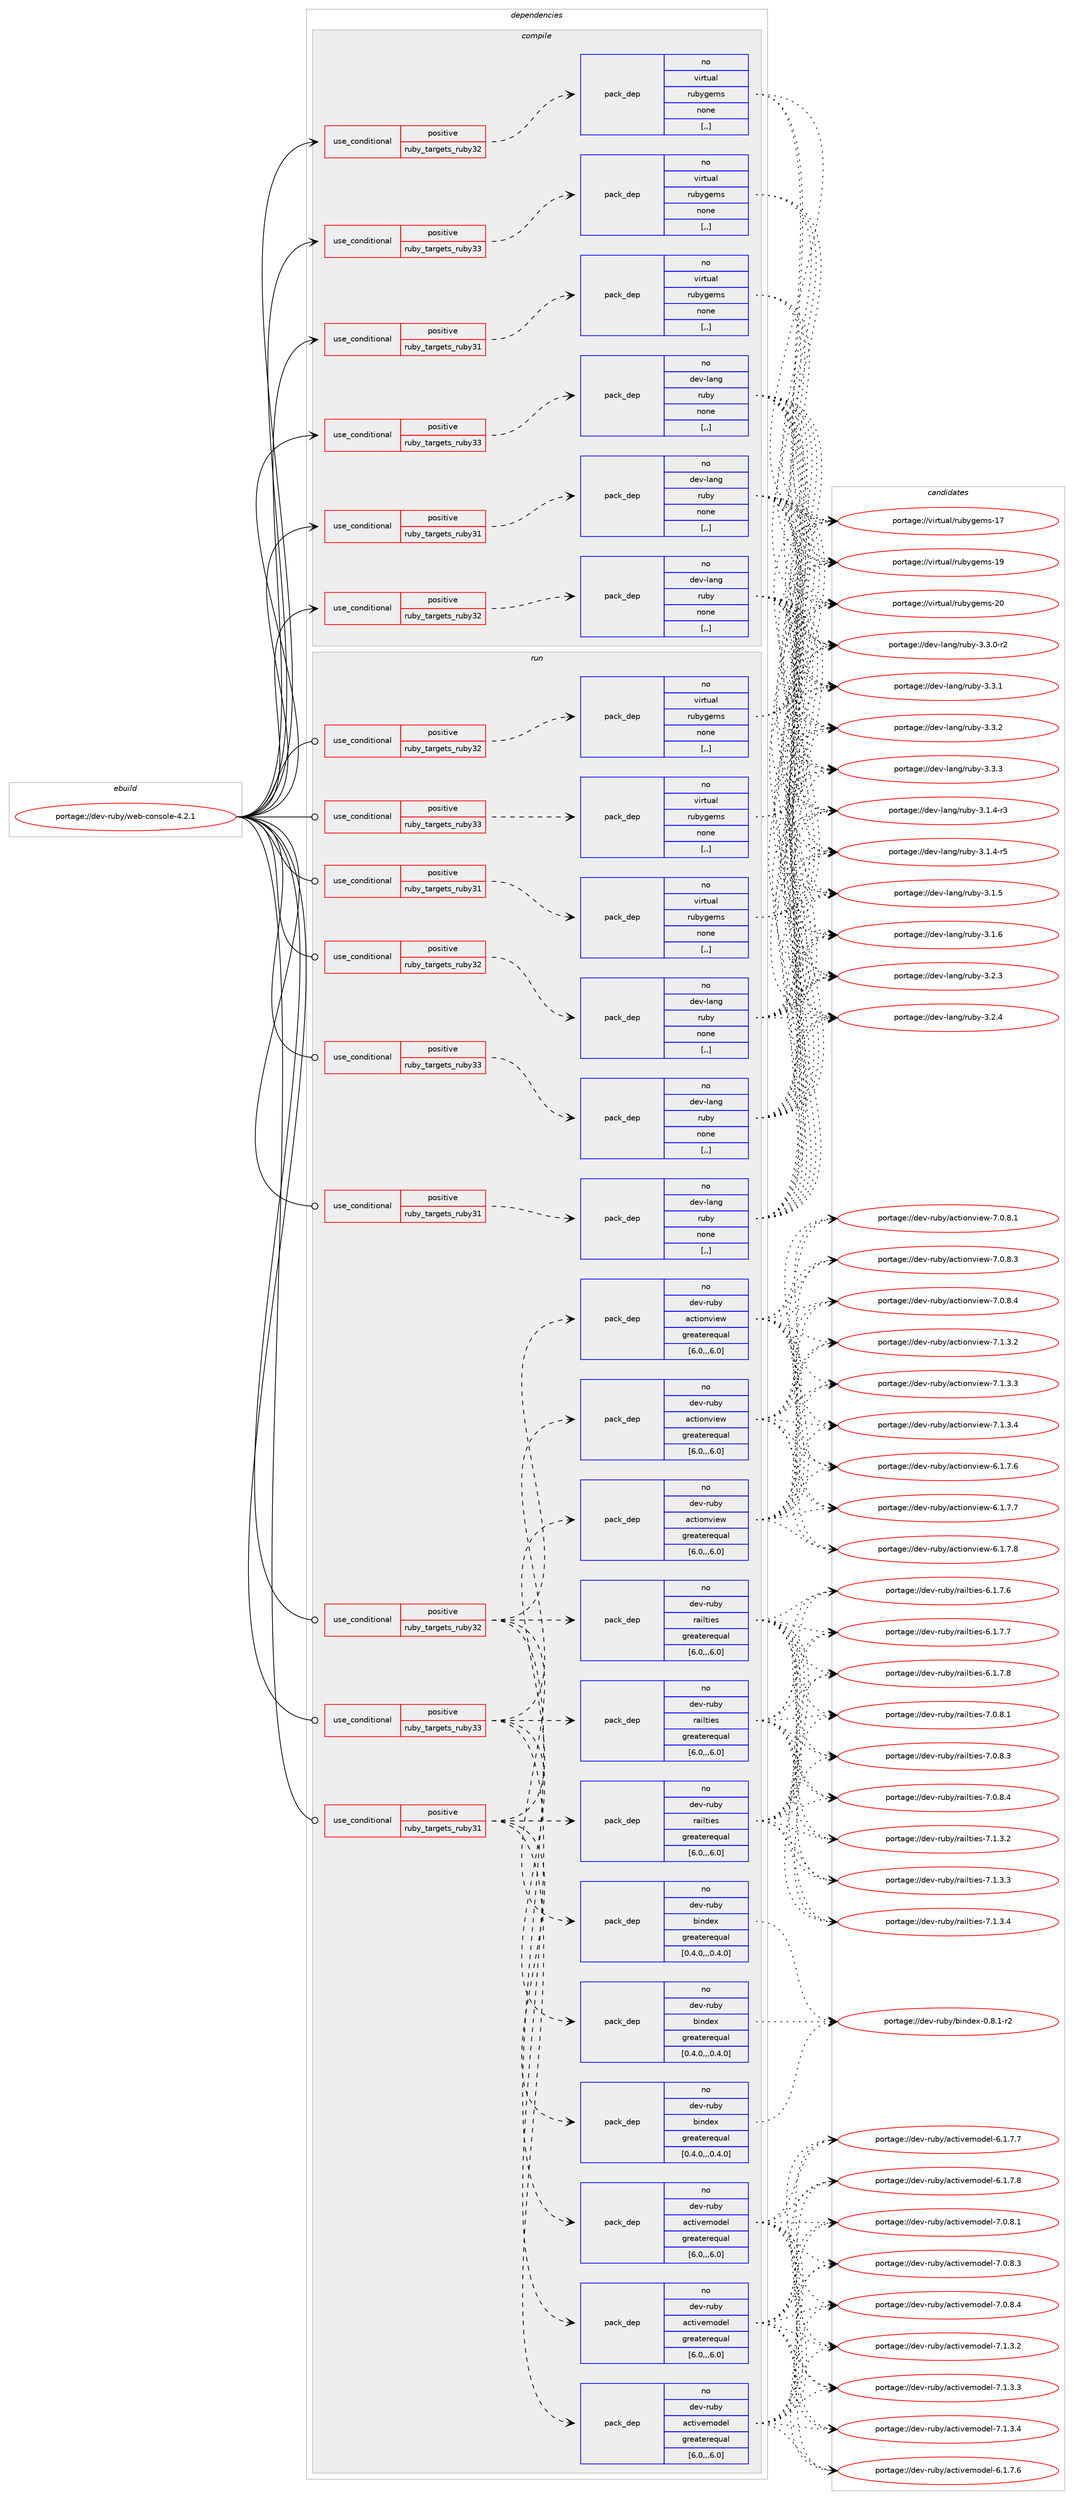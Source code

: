 digraph prolog {

# *************
# Graph options
# *************

newrank=true;
concentrate=true;
compound=true;
graph [rankdir=LR,fontname=Helvetica,fontsize=10,ranksep=1.5];#, ranksep=2.5, nodesep=0.2];
edge  [arrowhead=vee];
node  [fontname=Helvetica,fontsize=10];

# **********
# The ebuild
# **********

subgraph cluster_leftcol {
color=gray;
rank=same;
label=<<i>ebuild</i>>;
id [label="portage://dev-ruby/web-console-4.2.1", color=red, width=4, href="../dev-ruby/web-console-4.2.1.svg"];
}

# ****************
# The dependencies
# ****************

subgraph cluster_midcol {
color=gray;
label=<<i>dependencies</i>>;
subgraph cluster_compile {
fillcolor="#eeeeee";
style=filled;
label=<<i>compile</i>>;
subgraph cond57181 {
dependency203275 [label=<<TABLE BORDER="0" CELLBORDER="1" CELLSPACING="0" CELLPADDING="4"><TR><TD ROWSPAN="3" CELLPADDING="10">use_conditional</TD></TR><TR><TD>positive</TD></TR><TR><TD>ruby_targets_ruby31</TD></TR></TABLE>>, shape=none, color=red];
subgraph pack144722 {
dependency203276 [label=<<TABLE BORDER="0" CELLBORDER="1" CELLSPACING="0" CELLPADDING="4" WIDTH="220"><TR><TD ROWSPAN="6" CELLPADDING="30">pack_dep</TD></TR><TR><TD WIDTH="110">no</TD></TR><TR><TD>dev-lang</TD></TR><TR><TD>ruby</TD></TR><TR><TD>none</TD></TR><TR><TD>[,,]</TD></TR></TABLE>>, shape=none, color=blue];
}
dependency203275:e -> dependency203276:w [weight=20,style="dashed",arrowhead="vee"];
}
id:e -> dependency203275:w [weight=20,style="solid",arrowhead="vee"];
subgraph cond57182 {
dependency203277 [label=<<TABLE BORDER="0" CELLBORDER="1" CELLSPACING="0" CELLPADDING="4"><TR><TD ROWSPAN="3" CELLPADDING="10">use_conditional</TD></TR><TR><TD>positive</TD></TR><TR><TD>ruby_targets_ruby31</TD></TR></TABLE>>, shape=none, color=red];
subgraph pack144723 {
dependency203278 [label=<<TABLE BORDER="0" CELLBORDER="1" CELLSPACING="0" CELLPADDING="4" WIDTH="220"><TR><TD ROWSPAN="6" CELLPADDING="30">pack_dep</TD></TR><TR><TD WIDTH="110">no</TD></TR><TR><TD>virtual</TD></TR><TR><TD>rubygems</TD></TR><TR><TD>none</TD></TR><TR><TD>[,,]</TD></TR></TABLE>>, shape=none, color=blue];
}
dependency203277:e -> dependency203278:w [weight=20,style="dashed",arrowhead="vee"];
}
id:e -> dependency203277:w [weight=20,style="solid",arrowhead="vee"];
subgraph cond57183 {
dependency203279 [label=<<TABLE BORDER="0" CELLBORDER="1" CELLSPACING="0" CELLPADDING="4"><TR><TD ROWSPAN="3" CELLPADDING="10">use_conditional</TD></TR><TR><TD>positive</TD></TR><TR><TD>ruby_targets_ruby32</TD></TR></TABLE>>, shape=none, color=red];
subgraph pack144724 {
dependency203280 [label=<<TABLE BORDER="0" CELLBORDER="1" CELLSPACING="0" CELLPADDING="4" WIDTH="220"><TR><TD ROWSPAN="6" CELLPADDING="30">pack_dep</TD></TR><TR><TD WIDTH="110">no</TD></TR><TR><TD>dev-lang</TD></TR><TR><TD>ruby</TD></TR><TR><TD>none</TD></TR><TR><TD>[,,]</TD></TR></TABLE>>, shape=none, color=blue];
}
dependency203279:e -> dependency203280:w [weight=20,style="dashed",arrowhead="vee"];
}
id:e -> dependency203279:w [weight=20,style="solid",arrowhead="vee"];
subgraph cond57184 {
dependency203281 [label=<<TABLE BORDER="0" CELLBORDER="1" CELLSPACING="0" CELLPADDING="4"><TR><TD ROWSPAN="3" CELLPADDING="10">use_conditional</TD></TR><TR><TD>positive</TD></TR><TR><TD>ruby_targets_ruby32</TD></TR></TABLE>>, shape=none, color=red];
subgraph pack144725 {
dependency203282 [label=<<TABLE BORDER="0" CELLBORDER="1" CELLSPACING="0" CELLPADDING="4" WIDTH="220"><TR><TD ROWSPAN="6" CELLPADDING="30">pack_dep</TD></TR><TR><TD WIDTH="110">no</TD></TR><TR><TD>virtual</TD></TR><TR><TD>rubygems</TD></TR><TR><TD>none</TD></TR><TR><TD>[,,]</TD></TR></TABLE>>, shape=none, color=blue];
}
dependency203281:e -> dependency203282:w [weight=20,style="dashed",arrowhead="vee"];
}
id:e -> dependency203281:w [weight=20,style="solid",arrowhead="vee"];
subgraph cond57185 {
dependency203283 [label=<<TABLE BORDER="0" CELLBORDER="1" CELLSPACING="0" CELLPADDING="4"><TR><TD ROWSPAN="3" CELLPADDING="10">use_conditional</TD></TR><TR><TD>positive</TD></TR><TR><TD>ruby_targets_ruby33</TD></TR></TABLE>>, shape=none, color=red];
subgraph pack144726 {
dependency203284 [label=<<TABLE BORDER="0" CELLBORDER="1" CELLSPACING="0" CELLPADDING="4" WIDTH="220"><TR><TD ROWSPAN="6" CELLPADDING="30">pack_dep</TD></TR><TR><TD WIDTH="110">no</TD></TR><TR><TD>dev-lang</TD></TR><TR><TD>ruby</TD></TR><TR><TD>none</TD></TR><TR><TD>[,,]</TD></TR></TABLE>>, shape=none, color=blue];
}
dependency203283:e -> dependency203284:w [weight=20,style="dashed",arrowhead="vee"];
}
id:e -> dependency203283:w [weight=20,style="solid",arrowhead="vee"];
subgraph cond57186 {
dependency203285 [label=<<TABLE BORDER="0" CELLBORDER="1" CELLSPACING="0" CELLPADDING="4"><TR><TD ROWSPAN="3" CELLPADDING="10">use_conditional</TD></TR><TR><TD>positive</TD></TR><TR><TD>ruby_targets_ruby33</TD></TR></TABLE>>, shape=none, color=red];
subgraph pack144727 {
dependency203286 [label=<<TABLE BORDER="0" CELLBORDER="1" CELLSPACING="0" CELLPADDING="4" WIDTH="220"><TR><TD ROWSPAN="6" CELLPADDING="30">pack_dep</TD></TR><TR><TD WIDTH="110">no</TD></TR><TR><TD>virtual</TD></TR><TR><TD>rubygems</TD></TR><TR><TD>none</TD></TR><TR><TD>[,,]</TD></TR></TABLE>>, shape=none, color=blue];
}
dependency203285:e -> dependency203286:w [weight=20,style="dashed",arrowhead="vee"];
}
id:e -> dependency203285:w [weight=20,style="solid",arrowhead="vee"];
}
subgraph cluster_compileandrun {
fillcolor="#eeeeee";
style=filled;
label=<<i>compile and run</i>>;
}
subgraph cluster_run {
fillcolor="#eeeeee";
style=filled;
label=<<i>run</i>>;
subgraph cond57187 {
dependency203287 [label=<<TABLE BORDER="0" CELLBORDER="1" CELLSPACING="0" CELLPADDING="4"><TR><TD ROWSPAN="3" CELLPADDING="10">use_conditional</TD></TR><TR><TD>positive</TD></TR><TR><TD>ruby_targets_ruby31</TD></TR></TABLE>>, shape=none, color=red];
subgraph pack144728 {
dependency203288 [label=<<TABLE BORDER="0" CELLBORDER="1" CELLSPACING="0" CELLPADDING="4" WIDTH="220"><TR><TD ROWSPAN="6" CELLPADDING="30">pack_dep</TD></TR><TR><TD WIDTH="110">no</TD></TR><TR><TD>dev-lang</TD></TR><TR><TD>ruby</TD></TR><TR><TD>none</TD></TR><TR><TD>[,,]</TD></TR></TABLE>>, shape=none, color=blue];
}
dependency203287:e -> dependency203288:w [weight=20,style="dashed",arrowhead="vee"];
}
id:e -> dependency203287:w [weight=20,style="solid",arrowhead="odot"];
subgraph cond57188 {
dependency203289 [label=<<TABLE BORDER="0" CELLBORDER="1" CELLSPACING="0" CELLPADDING="4"><TR><TD ROWSPAN="3" CELLPADDING="10">use_conditional</TD></TR><TR><TD>positive</TD></TR><TR><TD>ruby_targets_ruby31</TD></TR></TABLE>>, shape=none, color=red];
subgraph pack144729 {
dependency203290 [label=<<TABLE BORDER="0" CELLBORDER="1" CELLSPACING="0" CELLPADDING="4" WIDTH="220"><TR><TD ROWSPAN="6" CELLPADDING="30">pack_dep</TD></TR><TR><TD WIDTH="110">no</TD></TR><TR><TD>dev-ruby</TD></TR><TR><TD>actionview</TD></TR><TR><TD>greaterequal</TD></TR><TR><TD>[6.0,,,6.0]</TD></TR></TABLE>>, shape=none, color=blue];
}
dependency203289:e -> dependency203290:w [weight=20,style="dashed",arrowhead="vee"];
subgraph pack144730 {
dependency203291 [label=<<TABLE BORDER="0" CELLBORDER="1" CELLSPACING="0" CELLPADDING="4" WIDTH="220"><TR><TD ROWSPAN="6" CELLPADDING="30">pack_dep</TD></TR><TR><TD WIDTH="110">no</TD></TR><TR><TD>dev-ruby</TD></TR><TR><TD>activemodel</TD></TR><TR><TD>greaterequal</TD></TR><TR><TD>[6.0,,,6.0]</TD></TR></TABLE>>, shape=none, color=blue];
}
dependency203289:e -> dependency203291:w [weight=20,style="dashed",arrowhead="vee"];
subgraph pack144731 {
dependency203292 [label=<<TABLE BORDER="0" CELLBORDER="1" CELLSPACING="0" CELLPADDING="4" WIDTH="220"><TR><TD ROWSPAN="6" CELLPADDING="30">pack_dep</TD></TR><TR><TD WIDTH="110">no</TD></TR><TR><TD>dev-ruby</TD></TR><TR><TD>bindex</TD></TR><TR><TD>greaterequal</TD></TR><TR><TD>[0.4.0,,,0.4.0]</TD></TR></TABLE>>, shape=none, color=blue];
}
dependency203289:e -> dependency203292:w [weight=20,style="dashed",arrowhead="vee"];
subgraph pack144732 {
dependency203293 [label=<<TABLE BORDER="0" CELLBORDER="1" CELLSPACING="0" CELLPADDING="4" WIDTH="220"><TR><TD ROWSPAN="6" CELLPADDING="30">pack_dep</TD></TR><TR><TD WIDTH="110">no</TD></TR><TR><TD>dev-ruby</TD></TR><TR><TD>railties</TD></TR><TR><TD>greaterequal</TD></TR><TR><TD>[6.0,,,6.0]</TD></TR></TABLE>>, shape=none, color=blue];
}
dependency203289:e -> dependency203293:w [weight=20,style="dashed",arrowhead="vee"];
}
id:e -> dependency203289:w [weight=20,style="solid",arrowhead="odot"];
subgraph cond57189 {
dependency203294 [label=<<TABLE BORDER="0" CELLBORDER="1" CELLSPACING="0" CELLPADDING="4"><TR><TD ROWSPAN="3" CELLPADDING="10">use_conditional</TD></TR><TR><TD>positive</TD></TR><TR><TD>ruby_targets_ruby31</TD></TR></TABLE>>, shape=none, color=red];
subgraph pack144733 {
dependency203295 [label=<<TABLE BORDER="0" CELLBORDER="1" CELLSPACING="0" CELLPADDING="4" WIDTH="220"><TR><TD ROWSPAN="6" CELLPADDING="30">pack_dep</TD></TR><TR><TD WIDTH="110">no</TD></TR><TR><TD>virtual</TD></TR><TR><TD>rubygems</TD></TR><TR><TD>none</TD></TR><TR><TD>[,,]</TD></TR></TABLE>>, shape=none, color=blue];
}
dependency203294:e -> dependency203295:w [weight=20,style="dashed",arrowhead="vee"];
}
id:e -> dependency203294:w [weight=20,style="solid",arrowhead="odot"];
subgraph cond57190 {
dependency203296 [label=<<TABLE BORDER="0" CELLBORDER="1" CELLSPACING="0" CELLPADDING="4"><TR><TD ROWSPAN="3" CELLPADDING="10">use_conditional</TD></TR><TR><TD>positive</TD></TR><TR><TD>ruby_targets_ruby32</TD></TR></TABLE>>, shape=none, color=red];
subgraph pack144734 {
dependency203297 [label=<<TABLE BORDER="0" CELLBORDER="1" CELLSPACING="0" CELLPADDING="4" WIDTH="220"><TR><TD ROWSPAN="6" CELLPADDING="30">pack_dep</TD></TR><TR><TD WIDTH="110">no</TD></TR><TR><TD>dev-lang</TD></TR><TR><TD>ruby</TD></TR><TR><TD>none</TD></TR><TR><TD>[,,]</TD></TR></TABLE>>, shape=none, color=blue];
}
dependency203296:e -> dependency203297:w [weight=20,style="dashed",arrowhead="vee"];
}
id:e -> dependency203296:w [weight=20,style="solid",arrowhead="odot"];
subgraph cond57191 {
dependency203298 [label=<<TABLE BORDER="0" CELLBORDER="1" CELLSPACING="0" CELLPADDING="4"><TR><TD ROWSPAN="3" CELLPADDING="10">use_conditional</TD></TR><TR><TD>positive</TD></TR><TR><TD>ruby_targets_ruby32</TD></TR></TABLE>>, shape=none, color=red];
subgraph pack144735 {
dependency203299 [label=<<TABLE BORDER="0" CELLBORDER="1" CELLSPACING="0" CELLPADDING="4" WIDTH="220"><TR><TD ROWSPAN="6" CELLPADDING="30">pack_dep</TD></TR><TR><TD WIDTH="110">no</TD></TR><TR><TD>dev-ruby</TD></TR><TR><TD>actionview</TD></TR><TR><TD>greaterequal</TD></TR><TR><TD>[6.0,,,6.0]</TD></TR></TABLE>>, shape=none, color=blue];
}
dependency203298:e -> dependency203299:w [weight=20,style="dashed",arrowhead="vee"];
subgraph pack144736 {
dependency203300 [label=<<TABLE BORDER="0" CELLBORDER="1" CELLSPACING="0" CELLPADDING="4" WIDTH="220"><TR><TD ROWSPAN="6" CELLPADDING="30">pack_dep</TD></TR><TR><TD WIDTH="110">no</TD></TR><TR><TD>dev-ruby</TD></TR><TR><TD>activemodel</TD></TR><TR><TD>greaterequal</TD></TR><TR><TD>[6.0,,,6.0]</TD></TR></TABLE>>, shape=none, color=blue];
}
dependency203298:e -> dependency203300:w [weight=20,style="dashed",arrowhead="vee"];
subgraph pack144737 {
dependency203301 [label=<<TABLE BORDER="0" CELLBORDER="1" CELLSPACING="0" CELLPADDING="4" WIDTH="220"><TR><TD ROWSPAN="6" CELLPADDING="30">pack_dep</TD></TR><TR><TD WIDTH="110">no</TD></TR><TR><TD>dev-ruby</TD></TR><TR><TD>bindex</TD></TR><TR><TD>greaterequal</TD></TR><TR><TD>[0.4.0,,,0.4.0]</TD></TR></TABLE>>, shape=none, color=blue];
}
dependency203298:e -> dependency203301:w [weight=20,style="dashed",arrowhead="vee"];
subgraph pack144738 {
dependency203302 [label=<<TABLE BORDER="0" CELLBORDER="1" CELLSPACING="0" CELLPADDING="4" WIDTH="220"><TR><TD ROWSPAN="6" CELLPADDING="30">pack_dep</TD></TR><TR><TD WIDTH="110">no</TD></TR><TR><TD>dev-ruby</TD></TR><TR><TD>railties</TD></TR><TR><TD>greaterequal</TD></TR><TR><TD>[6.0,,,6.0]</TD></TR></TABLE>>, shape=none, color=blue];
}
dependency203298:e -> dependency203302:w [weight=20,style="dashed",arrowhead="vee"];
}
id:e -> dependency203298:w [weight=20,style="solid",arrowhead="odot"];
subgraph cond57192 {
dependency203303 [label=<<TABLE BORDER="0" CELLBORDER="1" CELLSPACING="0" CELLPADDING="4"><TR><TD ROWSPAN="3" CELLPADDING="10">use_conditional</TD></TR><TR><TD>positive</TD></TR><TR><TD>ruby_targets_ruby32</TD></TR></TABLE>>, shape=none, color=red];
subgraph pack144739 {
dependency203304 [label=<<TABLE BORDER="0" CELLBORDER="1" CELLSPACING="0" CELLPADDING="4" WIDTH="220"><TR><TD ROWSPAN="6" CELLPADDING="30">pack_dep</TD></TR><TR><TD WIDTH="110">no</TD></TR><TR><TD>virtual</TD></TR><TR><TD>rubygems</TD></TR><TR><TD>none</TD></TR><TR><TD>[,,]</TD></TR></TABLE>>, shape=none, color=blue];
}
dependency203303:e -> dependency203304:w [weight=20,style="dashed",arrowhead="vee"];
}
id:e -> dependency203303:w [weight=20,style="solid",arrowhead="odot"];
subgraph cond57193 {
dependency203305 [label=<<TABLE BORDER="0" CELLBORDER="1" CELLSPACING="0" CELLPADDING="4"><TR><TD ROWSPAN="3" CELLPADDING="10">use_conditional</TD></TR><TR><TD>positive</TD></TR><TR><TD>ruby_targets_ruby33</TD></TR></TABLE>>, shape=none, color=red];
subgraph pack144740 {
dependency203306 [label=<<TABLE BORDER="0" CELLBORDER="1" CELLSPACING="0" CELLPADDING="4" WIDTH="220"><TR><TD ROWSPAN="6" CELLPADDING="30">pack_dep</TD></TR><TR><TD WIDTH="110">no</TD></TR><TR><TD>dev-lang</TD></TR><TR><TD>ruby</TD></TR><TR><TD>none</TD></TR><TR><TD>[,,]</TD></TR></TABLE>>, shape=none, color=blue];
}
dependency203305:e -> dependency203306:w [weight=20,style="dashed",arrowhead="vee"];
}
id:e -> dependency203305:w [weight=20,style="solid",arrowhead="odot"];
subgraph cond57194 {
dependency203307 [label=<<TABLE BORDER="0" CELLBORDER="1" CELLSPACING="0" CELLPADDING="4"><TR><TD ROWSPAN="3" CELLPADDING="10">use_conditional</TD></TR><TR><TD>positive</TD></TR><TR><TD>ruby_targets_ruby33</TD></TR></TABLE>>, shape=none, color=red];
subgraph pack144741 {
dependency203308 [label=<<TABLE BORDER="0" CELLBORDER="1" CELLSPACING="0" CELLPADDING="4" WIDTH="220"><TR><TD ROWSPAN="6" CELLPADDING="30">pack_dep</TD></TR><TR><TD WIDTH="110">no</TD></TR><TR><TD>dev-ruby</TD></TR><TR><TD>actionview</TD></TR><TR><TD>greaterequal</TD></TR><TR><TD>[6.0,,,6.0]</TD></TR></TABLE>>, shape=none, color=blue];
}
dependency203307:e -> dependency203308:w [weight=20,style="dashed",arrowhead="vee"];
subgraph pack144742 {
dependency203309 [label=<<TABLE BORDER="0" CELLBORDER="1" CELLSPACING="0" CELLPADDING="4" WIDTH="220"><TR><TD ROWSPAN="6" CELLPADDING="30">pack_dep</TD></TR><TR><TD WIDTH="110">no</TD></TR><TR><TD>dev-ruby</TD></TR><TR><TD>activemodel</TD></TR><TR><TD>greaterequal</TD></TR><TR><TD>[6.0,,,6.0]</TD></TR></TABLE>>, shape=none, color=blue];
}
dependency203307:e -> dependency203309:w [weight=20,style="dashed",arrowhead="vee"];
subgraph pack144743 {
dependency203310 [label=<<TABLE BORDER="0" CELLBORDER="1" CELLSPACING="0" CELLPADDING="4" WIDTH="220"><TR><TD ROWSPAN="6" CELLPADDING="30">pack_dep</TD></TR><TR><TD WIDTH="110">no</TD></TR><TR><TD>dev-ruby</TD></TR><TR><TD>bindex</TD></TR><TR><TD>greaterequal</TD></TR><TR><TD>[0.4.0,,,0.4.0]</TD></TR></TABLE>>, shape=none, color=blue];
}
dependency203307:e -> dependency203310:w [weight=20,style="dashed",arrowhead="vee"];
subgraph pack144744 {
dependency203311 [label=<<TABLE BORDER="0" CELLBORDER="1" CELLSPACING="0" CELLPADDING="4" WIDTH="220"><TR><TD ROWSPAN="6" CELLPADDING="30">pack_dep</TD></TR><TR><TD WIDTH="110">no</TD></TR><TR><TD>dev-ruby</TD></TR><TR><TD>railties</TD></TR><TR><TD>greaterequal</TD></TR><TR><TD>[6.0,,,6.0]</TD></TR></TABLE>>, shape=none, color=blue];
}
dependency203307:e -> dependency203311:w [weight=20,style="dashed",arrowhead="vee"];
}
id:e -> dependency203307:w [weight=20,style="solid",arrowhead="odot"];
subgraph cond57195 {
dependency203312 [label=<<TABLE BORDER="0" CELLBORDER="1" CELLSPACING="0" CELLPADDING="4"><TR><TD ROWSPAN="3" CELLPADDING="10">use_conditional</TD></TR><TR><TD>positive</TD></TR><TR><TD>ruby_targets_ruby33</TD></TR></TABLE>>, shape=none, color=red];
subgraph pack144745 {
dependency203313 [label=<<TABLE BORDER="0" CELLBORDER="1" CELLSPACING="0" CELLPADDING="4" WIDTH="220"><TR><TD ROWSPAN="6" CELLPADDING="30">pack_dep</TD></TR><TR><TD WIDTH="110">no</TD></TR><TR><TD>virtual</TD></TR><TR><TD>rubygems</TD></TR><TR><TD>none</TD></TR><TR><TD>[,,]</TD></TR></TABLE>>, shape=none, color=blue];
}
dependency203312:e -> dependency203313:w [weight=20,style="dashed",arrowhead="vee"];
}
id:e -> dependency203312:w [weight=20,style="solid",arrowhead="odot"];
}
}

# **************
# The candidates
# **************

subgraph cluster_choices {
rank=same;
color=gray;
label=<<i>candidates</i>>;

subgraph choice144722 {
color=black;
nodesep=1;
choice100101118451089711010347114117981214551464946524511451 [label="portage://dev-lang/ruby-3.1.4-r3", color=red, width=4,href="../dev-lang/ruby-3.1.4-r3.svg"];
choice100101118451089711010347114117981214551464946524511453 [label="portage://dev-lang/ruby-3.1.4-r5", color=red, width=4,href="../dev-lang/ruby-3.1.4-r5.svg"];
choice10010111845108971101034711411798121455146494653 [label="portage://dev-lang/ruby-3.1.5", color=red, width=4,href="../dev-lang/ruby-3.1.5.svg"];
choice10010111845108971101034711411798121455146494654 [label="portage://dev-lang/ruby-3.1.6", color=red, width=4,href="../dev-lang/ruby-3.1.6.svg"];
choice10010111845108971101034711411798121455146504651 [label="portage://dev-lang/ruby-3.2.3", color=red, width=4,href="../dev-lang/ruby-3.2.3.svg"];
choice10010111845108971101034711411798121455146504652 [label="portage://dev-lang/ruby-3.2.4", color=red, width=4,href="../dev-lang/ruby-3.2.4.svg"];
choice100101118451089711010347114117981214551465146484511450 [label="portage://dev-lang/ruby-3.3.0-r2", color=red, width=4,href="../dev-lang/ruby-3.3.0-r2.svg"];
choice10010111845108971101034711411798121455146514649 [label="portage://dev-lang/ruby-3.3.1", color=red, width=4,href="../dev-lang/ruby-3.3.1.svg"];
choice10010111845108971101034711411798121455146514650 [label="portage://dev-lang/ruby-3.3.2", color=red, width=4,href="../dev-lang/ruby-3.3.2.svg"];
choice10010111845108971101034711411798121455146514651 [label="portage://dev-lang/ruby-3.3.3", color=red, width=4,href="../dev-lang/ruby-3.3.3.svg"];
dependency203276:e -> choice100101118451089711010347114117981214551464946524511451:w [style=dotted,weight="100"];
dependency203276:e -> choice100101118451089711010347114117981214551464946524511453:w [style=dotted,weight="100"];
dependency203276:e -> choice10010111845108971101034711411798121455146494653:w [style=dotted,weight="100"];
dependency203276:e -> choice10010111845108971101034711411798121455146494654:w [style=dotted,weight="100"];
dependency203276:e -> choice10010111845108971101034711411798121455146504651:w [style=dotted,weight="100"];
dependency203276:e -> choice10010111845108971101034711411798121455146504652:w [style=dotted,weight="100"];
dependency203276:e -> choice100101118451089711010347114117981214551465146484511450:w [style=dotted,weight="100"];
dependency203276:e -> choice10010111845108971101034711411798121455146514649:w [style=dotted,weight="100"];
dependency203276:e -> choice10010111845108971101034711411798121455146514650:w [style=dotted,weight="100"];
dependency203276:e -> choice10010111845108971101034711411798121455146514651:w [style=dotted,weight="100"];
}
subgraph choice144723 {
color=black;
nodesep=1;
choice118105114116117971084711411798121103101109115454955 [label="portage://virtual/rubygems-17", color=red, width=4,href="../virtual/rubygems-17.svg"];
choice118105114116117971084711411798121103101109115454957 [label="portage://virtual/rubygems-19", color=red, width=4,href="../virtual/rubygems-19.svg"];
choice118105114116117971084711411798121103101109115455048 [label="portage://virtual/rubygems-20", color=red, width=4,href="../virtual/rubygems-20.svg"];
dependency203278:e -> choice118105114116117971084711411798121103101109115454955:w [style=dotted,weight="100"];
dependency203278:e -> choice118105114116117971084711411798121103101109115454957:w [style=dotted,weight="100"];
dependency203278:e -> choice118105114116117971084711411798121103101109115455048:w [style=dotted,weight="100"];
}
subgraph choice144724 {
color=black;
nodesep=1;
choice100101118451089711010347114117981214551464946524511451 [label="portage://dev-lang/ruby-3.1.4-r3", color=red, width=4,href="../dev-lang/ruby-3.1.4-r3.svg"];
choice100101118451089711010347114117981214551464946524511453 [label="portage://dev-lang/ruby-3.1.4-r5", color=red, width=4,href="../dev-lang/ruby-3.1.4-r5.svg"];
choice10010111845108971101034711411798121455146494653 [label="portage://dev-lang/ruby-3.1.5", color=red, width=4,href="../dev-lang/ruby-3.1.5.svg"];
choice10010111845108971101034711411798121455146494654 [label="portage://dev-lang/ruby-3.1.6", color=red, width=4,href="../dev-lang/ruby-3.1.6.svg"];
choice10010111845108971101034711411798121455146504651 [label="portage://dev-lang/ruby-3.2.3", color=red, width=4,href="../dev-lang/ruby-3.2.3.svg"];
choice10010111845108971101034711411798121455146504652 [label="portage://dev-lang/ruby-3.2.4", color=red, width=4,href="../dev-lang/ruby-3.2.4.svg"];
choice100101118451089711010347114117981214551465146484511450 [label="portage://dev-lang/ruby-3.3.0-r2", color=red, width=4,href="../dev-lang/ruby-3.3.0-r2.svg"];
choice10010111845108971101034711411798121455146514649 [label="portage://dev-lang/ruby-3.3.1", color=red, width=4,href="../dev-lang/ruby-3.3.1.svg"];
choice10010111845108971101034711411798121455146514650 [label="portage://dev-lang/ruby-3.3.2", color=red, width=4,href="../dev-lang/ruby-3.3.2.svg"];
choice10010111845108971101034711411798121455146514651 [label="portage://dev-lang/ruby-3.3.3", color=red, width=4,href="../dev-lang/ruby-3.3.3.svg"];
dependency203280:e -> choice100101118451089711010347114117981214551464946524511451:w [style=dotted,weight="100"];
dependency203280:e -> choice100101118451089711010347114117981214551464946524511453:w [style=dotted,weight="100"];
dependency203280:e -> choice10010111845108971101034711411798121455146494653:w [style=dotted,weight="100"];
dependency203280:e -> choice10010111845108971101034711411798121455146494654:w [style=dotted,weight="100"];
dependency203280:e -> choice10010111845108971101034711411798121455146504651:w [style=dotted,weight="100"];
dependency203280:e -> choice10010111845108971101034711411798121455146504652:w [style=dotted,weight="100"];
dependency203280:e -> choice100101118451089711010347114117981214551465146484511450:w [style=dotted,weight="100"];
dependency203280:e -> choice10010111845108971101034711411798121455146514649:w [style=dotted,weight="100"];
dependency203280:e -> choice10010111845108971101034711411798121455146514650:w [style=dotted,weight="100"];
dependency203280:e -> choice10010111845108971101034711411798121455146514651:w [style=dotted,weight="100"];
}
subgraph choice144725 {
color=black;
nodesep=1;
choice118105114116117971084711411798121103101109115454955 [label="portage://virtual/rubygems-17", color=red, width=4,href="../virtual/rubygems-17.svg"];
choice118105114116117971084711411798121103101109115454957 [label="portage://virtual/rubygems-19", color=red, width=4,href="../virtual/rubygems-19.svg"];
choice118105114116117971084711411798121103101109115455048 [label="portage://virtual/rubygems-20", color=red, width=4,href="../virtual/rubygems-20.svg"];
dependency203282:e -> choice118105114116117971084711411798121103101109115454955:w [style=dotted,weight="100"];
dependency203282:e -> choice118105114116117971084711411798121103101109115454957:w [style=dotted,weight="100"];
dependency203282:e -> choice118105114116117971084711411798121103101109115455048:w [style=dotted,weight="100"];
}
subgraph choice144726 {
color=black;
nodesep=1;
choice100101118451089711010347114117981214551464946524511451 [label="portage://dev-lang/ruby-3.1.4-r3", color=red, width=4,href="../dev-lang/ruby-3.1.4-r3.svg"];
choice100101118451089711010347114117981214551464946524511453 [label="portage://dev-lang/ruby-3.1.4-r5", color=red, width=4,href="../dev-lang/ruby-3.1.4-r5.svg"];
choice10010111845108971101034711411798121455146494653 [label="portage://dev-lang/ruby-3.1.5", color=red, width=4,href="../dev-lang/ruby-3.1.5.svg"];
choice10010111845108971101034711411798121455146494654 [label="portage://dev-lang/ruby-3.1.6", color=red, width=4,href="../dev-lang/ruby-3.1.6.svg"];
choice10010111845108971101034711411798121455146504651 [label="portage://dev-lang/ruby-3.2.3", color=red, width=4,href="../dev-lang/ruby-3.2.3.svg"];
choice10010111845108971101034711411798121455146504652 [label="portage://dev-lang/ruby-3.2.4", color=red, width=4,href="../dev-lang/ruby-3.2.4.svg"];
choice100101118451089711010347114117981214551465146484511450 [label="portage://dev-lang/ruby-3.3.0-r2", color=red, width=4,href="../dev-lang/ruby-3.3.0-r2.svg"];
choice10010111845108971101034711411798121455146514649 [label="portage://dev-lang/ruby-3.3.1", color=red, width=4,href="../dev-lang/ruby-3.3.1.svg"];
choice10010111845108971101034711411798121455146514650 [label="portage://dev-lang/ruby-3.3.2", color=red, width=4,href="../dev-lang/ruby-3.3.2.svg"];
choice10010111845108971101034711411798121455146514651 [label="portage://dev-lang/ruby-3.3.3", color=red, width=4,href="../dev-lang/ruby-3.3.3.svg"];
dependency203284:e -> choice100101118451089711010347114117981214551464946524511451:w [style=dotted,weight="100"];
dependency203284:e -> choice100101118451089711010347114117981214551464946524511453:w [style=dotted,weight="100"];
dependency203284:e -> choice10010111845108971101034711411798121455146494653:w [style=dotted,weight="100"];
dependency203284:e -> choice10010111845108971101034711411798121455146494654:w [style=dotted,weight="100"];
dependency203284:e -> choice10010111845108971101034711411798121455146504651:w [style=dotted,weight="100"];
dependency203284:e -> choice10010111845108971101034711411798121455146504652:w [style=dotted,weight="100"];
dependency203284:e -> choice100101118451089711010347114117981214551465146484511450:w [style=dotted,weight="100"];
dependency203284:e -> choice10010111845108971101034711411798121455146514649:w [style=dotted,weight="100"];
dependency203284:e -> choice10010111845108971101034711411798121455146514650:w [style=dotted,weight="100"];
dependency203284:e -> choice10010111845108971101034711411798121455146514651:w [style=dotted,weight="100"];
}
subgraph choice144727 {
color=black;
nodesep=1;
choice118105114116117971084711411798121103101109115454955 [label="portage://virtual/rubygems-17", color=red, width=4,href="../virtual/rubygems-17.svg"];
choice118105114116117971084711411798121103101109115454957 [label="portage://virtual/rubygems-19", color=red, width=4,href="../virtual/rubygems-19.svg"];
choice118105114116117971084711411798121103101109115455048 [label="portage://virtual/rubygems-20", color=red, width=4,href="../virtual/rubygems-20.svg"];
dependency203286:e -> choice118105114116117971084711411798121103101109115454955:w [style=dotted,weight="100"];
dependency203286:e -> choice118105114116117971084711411798121103101109115454957:w [style=dotted,weight="100"];
dependency203286:e -> choice118105114116117971084711411798121103101109115455048:w [style=dotted,weight="100"];
}
subgraph choice144728 {
color=black;
nodesep=1;
choice100101118451089711010347114117981214551464946524511451 [label="portage://dev-lang/ruby-3.1.4-r3", color=red, width=4,href="../dev-lang/ruby-3.1.4-r3.svg"];
choice100101118451089711010347114117981214551464946524511453 [label="portage://dev-lang/ruby-3.1.4-r5", color=red, width=4,href="../dev-lang/ruby-3.1.4-r5.svg"];
choice10010111845108971101034711411798121455146494653 [label="portage://dev-lang/ruby-3.1.5", color=red, width=4,href="../dev-lang/ruby-3.1.5.svg"];
choice10010111845108971101034711411798121455146494654 [label="portage://dev-lang/ruby-3.1.6", color=red, width=4,href="../dev-lang/ruby-3.1.6.svg"];
choice10010111845108971101034711411798121455146504651 [label="portage://dev-lang/ruby-3.2.3", color=red, width=4,href="../dev-lang/ruby-3.2.3.svg"];
choice10010111845108971101034711411798121455146504652 [label="portage://dev-lang/ruby-3.2.4", color=red, width=4,href="../dev-lang/ruby-3.2.4.svg"];
choice100101118451089711010347114117981214551465146484511450 [label="portage://dev-lang/ruby-3.3.0-r2", color=red, width=4,href="../dev-lang/ruby-3.3.0-r2.svg"];
choice10010111845108971101034711411798121455146514649 [label="portage://dev-lang/ruby-3.3.1", color=red, width=4,href="../dev-lang/ruby-3.3.1.svg"];
choice10010111845108971101034711411798121455146514650 [label="portage://dev-lang/ruby-3.3.2", color=red, width=4,href="../dev-lang/ruby-3.3.2.svg"];
choice10010111845108971101034711411798121455146514651 [label="portage://dev-lang/ruby-3.3.3", color=red, width=4,href="../dev-lang/ruby-3.3.3.svg"];
dependency203288:e -> choice100101118451089711010347114117981214551464946524511451:w [style=dotted,weight="100"];
dependency203288:e -> choice100101118451089711010347114117981214551464946524511453:w [style=dotted,weight="100"];
dependency203288:e -> choice10010111845108971101034711411798121455146494653:w [style=dotted,weight="100"];
dependency203288:e -> choice10010111845108971101034711411798121455146494654:w [style=dotted,weight="100"];
dependency203288:e -> choice10010111845108971101034711411798121455146504651:w [style=dotted,weight="100"];
dependency203288:e -> choice10010111845108971101034711411798121455146504652:w [style=dotted,weight="100"];
dependency203288:e -> choice100101118451089711010347114117981214551465146484511450:w [style=dotted,weight="100"];
dependency203288:e -> choice10010111845108971101034711411798121455146514649:w [style=dotted,weight="100"];
dependency203288:e -> choice10010111845108971101034711411798121455146514650:w [style=dotted,weight="100"];
dependency203288:e -> choice10010111845108971101034711411798121455146514651:w [style=dotted,weight="100"];
}
subgraph choice144729 {
color=black;
nodesep=1;
choice10010111845114117981214797991161051111101181051011194554464946554654 [label="portage://dev-ruby/actionview-6.1.7.6", color=red, width=4,href="../dev-ruby/actionview-6.1.7.6.svg"];
choice10010111845114117981214797991161051111101181051011194554464946554655 [label="portage://dev-ruby/actionview-6.1.7.7", color=red, width=4,href="../dev-ruby/actionview-6.1.7.7.svg"];
choice10010111845114117981214797991161051111101181051011194554464946554656 [label="portage://dev-ruby/actionview-6.1.7.8", color=red, width=4,href="../dev-ruby/actionview-6.1.7.8.svg"];
choice10010111845114117981214797991161051111101181051011194555464846564649 [label="portage://dev-ruby/actionview-7.0.8.1", color=red, width=4,href="../dev-ruby/actionview-7.0.8.1.svg"];
choice10010111845114117981214797991161051111101181051011194555464846564651 [label="portage://dev-ruby/actionview-7.0.8.3", color=red, width=4,href="../dev-ruby/actionview-7.0.8.3.svg"];
choice10010111845114117981214797991161051111101181051011194555464846564652 [label="portage://dev-ruby/actionview-7.0.8.4", color=red, width=4,href="../dev-ruby/actionview-7.0.8.4.svg"];
choice10010111845114117981214797991161051111101181051011194555464946514650 [label="portage://dev-ruby/actionview-7.1.3.2", color=red, width=4,href="../dev-ruby/actionview-7.1.3.2.svg"];
choice10010111845114117981214797991161051111101181051011194555464946514651 [label="portage://dev-ruby/actionview-7.1.3.3", color=red, width=4,href="../dev-ruby/actionview-7.1.3.3.svg"];
choice10010111845114117981214797991161051111101181051011194555464946514652 [label="portage://dev-ruby/actionview-7.1.3.4", color=red, width=4,href="../dev-ruby/actionview-7.1.3.4.svg"];
dependency203290:e -> choice10010111845114117981214797991161051111101181051011194554464946554654:w [style=dotted,weight="100"];
dependency203290:e -> choice10010111845114117981214797991161051111101181051011194554464946554655:w [style=dotted,weight="100"];
dependency203290:e -> choice10010111845114117981214797991161051111101181051011194554464946554656:w [style=dotted,weight="100"];
dependency203290:e -> choice10010111845114117981214797991161051111101181051011194555464846564649:w [style=dotted,weight="100"];
dependency203290:e -> choice10010111845114117981214797991161051111101181051011194555464846564651:w [style=dotted,weight="100"];
dependency203290:e -> choice10010111845114117981214797991161051111101181051011194555464846564652:w [style=dotted,weight="100"];
dependency203290:e -> choice10010111845114117981214797991161051111101181051011194555464946514650:w [style=dotted,weight="100"];
dependency203290:e -> choice10010111845114117981214797991161051111101181051011194555464946514651:w [style=dotted,weight="100"];
dependency203290:e -> choice10010111845114117981214797991161051111101181051011194555464946514652:w [style=dotted,weight="100"];
}
subgraph choice144730 {
color=black;
nodesep=1;
choice10010111845114117981214797991161051181011091111001011084554464946554654 [label="portage://dev-ruby/activemodel-6.1.7.6", color=red, width=4,href="../dev-ruby/activemodel-6.1.7.6.svg"];
choice10010111845114117981214797991161051181011091111001011084554464946554655 [label="portage://dev-ruby/activemodel-6.1.7.7", color=red, width=4,href="../dev-ruby/activemodel-6.1.7.7.svg"];
choice10010111845114117981214797991161051181011091111001011084554464946554656 [label="portage://dev-ruby/activemodel-6.1.7.8", color=red, width=4,href="../dev-ruby/activemodel-6.1.7.8.svg"];
choice10010111845114117981214797991161051181011091111001011084555464846564649 [label="portage://dev-ruby/activemodel-7.0.8.1", color=red, width=4,href="../dev-ruby/activemodel-7.0.8.1.svg"];
choice10010111845114117981214797991161051181011091111001011084555464846564651 [label="portage://dev-ruby/activemodel-7.0.8.3", color=red, width=4,href="../dev-ruby/activemodel-7.0.8.3.svg"];
choice10010111845114117981214797991161051181011091111001011084555464846564652 [label="portage://dev-ruby/activemodel-7.0.8.4", color=red, width=4,href="../dev-ruby/activemodel-7.0.8.4.svg"];
choice10010111845114117981214797991161051181011091111001011084555464946514650 [label="portage://dev-ruby/activemodel-7.1.3.2", color=red, width=4,href="../dev-ruby/activemodel-7.1.3.2.svg"];
choice10010111845114117981214797991161051181011091111001011084555464946514651 [label="portage://dev-ruby/activemodel-7.1.3.3", color=red, width=4,href="../dev-ruby/activemodel-7.1.3.3.svg"];
choice10010111845114117981214797991161051181011091111001011084555464946514652 [label="portage://dev-ruby/activemodel-7.1.3.4", color=red, width=4,href="../dev-ruby/activemodel-7.1.3.4.svg"];
dependency203291:e -> choice10010111845114117981214797991161051181011091111001011084554464946554654:w [style=dotted,weight="100"];
dependency203291:e -> choice10010111845114117981214797991161051181011091111001011084554464946554655:w [style=dotted,weight="100"];
dependency203291:e -> choice10010111845114117981214797991161051181011091111001011084554464946554656:w [style=dotted,weight="100"];
dependency203291:e -> choice10010111845114117981214797991161051181011091111001011084555464846564649:w [style=dotted,weight="100"];
dependency203291:e -> choice10010111845114117981214797991161051181011091111001011084555464846564651:w [style=dotted,weight="100"];
dependency203291:e -> choice10010111845114117981214797991161051181011091111001011084555464846564652:w [style=dotted,weight="100"];
dependency203291:e -> choice10010111845114117981214797991161051181011091111001011084555464946514650:w [style=dotted,weight="100"];
dependency203291:e -> choice10010111845114117981214797991161051181011091111001011084555464946514651:w [style=dotted,weight="100"];
dependency203291:e -> choice10010111845114117981214797991161051181011091111001011084555464946514652:w [style=dotted,weight="100"];
}
subgraph choice144731 {
color=black;
nodesep=1;
choice100101118451141179812147981051101001011204548465646494511450 [label="portage://dev-ruby/bindex-0.8.1-r2", color=red, width=4,href="../dev-ruby/bindex-0.8.1-r2.svg"];
dependency203292:e -> choice100101118451141179812147981051101001011204548465646494511450:w [style=dotted,weight="100"];
}
subgraph choice144732 {
color=black;
nodesep=1;
choice100101118451141179812147114971051081161051011154554464946554654 [label="portage://dev-ruby/railties-6.1.7.6", color=red, width=4,href="../dev-ruby/railties-6.1.7.6.svg"];
choice100101118451141179812147114971051081161051011154554464946554655 [label="portage://dev-ruby/railties-6.1.7.7", color=red, width=4,href="../dev-ruby/railties-6.1.7.7.svg"];
choice100101118451141179812147114971051081161051011154554464946554656 [label="portage://dev-ruby/railties-6.1.7.8", color=red, width=4,href="../dev-ruby/railties-6.1.7.8.svg"];
choice100101118451141179812147114971051081161051011154555464846564649 [label="portage://dev-ruby/railties-7.0.8.1", color=red, width=4,href="../dev-ruby/railties-7.0.8.1.svg"];
choice100101118451141179812147114971051081161051011154555464846564651 [label="portage://dev-ruby/railties-7.0.8.3", color=red, width=4,href="../dev-ruby/railties-7.0.8.3.svg"];
choice100101118451141179812147114971051081161051011154555464846564652 [label="portage://dev-ruby/railties-7.0.8.4", color=red, width=4,href="../dev-ruby/railties-7.0.8.4.svg"];
choice100101118451141179812147114971051081161051011154555464946514650 [label="portage://dev-ruby/railties-7.1.3.2", color=red, width=4,href="../dev-ruby/railties-7.1.3.2.svg"];
choice100101118451141179812147114971051081161051011154555464946514651 [label="portage://dev-ruby/railties-7.1.3.3", color=red, width=4,href="../dev-ruby/railties-7.1.3.3.svg"];
choice100101118451141179812147114971051081161051011154555464946514652 [label="portage://dev-ruby/railties-7.1.3.4", color=red, width=4,href="../dev-ruby/railties-7.1.3.4.svg"];
dependency203293:e -> choice100101118451141179812147114971051081161051011154554464946554654:w [style=dotted,weight="100"];
dependency203293:e -> choice100101118451141179812147114971051081161051011154554464946554655:w [style=dotted,weight="100"];
dependency203293:e -> choice100101118451141179812147114971051081161051011154554464946554656:w [style=dotted,weight="100"];
dependency203293:e -> choice100101118451141179812147114971051081161051011154555464846564649:w [style=dotted,weight="100"];
dependency203293:e -> choice100101118451141179812147114971051081161051011154555464846564651:w [style=dotted,weight="100"];
dependency203293:e -> choice100101118451141179812147114971051081161051011154555464846564652:w [style=dotted,weight="100"];
dependency203293:e -> choice100101118451141179812147114971051081161051011154555464946514650:w [style=dotted,weight="100"];
dependency203293:e -> choice100101118451141179812147114971051081161051011154555464946514651:w [style=dotted,weight="100"];
dependency203293:e -> choice100101118451141179812147114971051081161051011154555464946514652:w [style=dotted,weight="100"];
}
subgraph choice144733 {
color=black;
nodesep=1;
choice118105114116117971084711411798121103101109115454955 [label="portage://virtual/rubygems-17", color=red, width=4,href="../virtual/rubygems-17.svg"];
choice118105114116117971084711411798121103101109115454957 [label="portage://virtual/rubygems-19", color=red, width=4,href="../virtual/rubygems-19.svg"];
choice118105114116117971084711411798121103101109115455048 [label="portage://virtual/rubygems-20", color=red, width=4,href="../virtual/rubygems-20.svg"];
dependency203295:e -> choice118105114116117971084711411798121103101109115454955:w [style=dotted,weight="100"];
dependency203295:e -> choice118105114116117971084711411798121103101109115454957:w [style=dotted,weight="100"];
dependency203295:e -> choice118105114116117971084711411798121103101109115455048:w [style=dotted,weight="100"];
}
subgraph choice144734 {
color=black;
nodesep=1;
choice100101118451089711010347114117981214551464946524511451 [label="portage://dev-lang/ruby-3.1.4-r3", color=red, width=4,href="../dev-lang/ruby-3.1.4-r3.svg"];
choice100101118451089711010347114117981214551464946524511453 [label="portage://dev-lang/ruby-3.1.4-r5", color=red, width=4,href="../dev-lang/ruby-3.1.4-r5.svg"];
choice10010111845108971101034711411798121455146494653 [label="portage://dev-lang/ruby-3.1.5", color=red, width=4,href="../dev-lang/ruby-3.1.5.svg"];
choice10010111845108971101034711411798121455146494654 [label="portage://dev-lang/ruby-3.1.6", color=red, width=4,href="../dev-lang/ruby-3.1.6.svg"];
choice10010111845108971101034711411798121455146504651 [label="portage://dev-lang/ruby-3.2.3", color=red, width=4,href="../dev-lang/ruby-3.2.3.svg"];
choice10010111845108971101034711411798121455146504652 [label="portage://dev-lang/ruby-3.2.4", color=red, width=4,href="../dev-lang/ruby-3.2.4.svg"];
choice100101118451089711010347114117981214551465146484511450 [label="portage://dev-lang/ruby-3.3.0-r2", color=red, width=4,href="../dev-lang/ruby-3.3.0-r2.svg"];
choice10010111845108971101034711411798121455146514649 [label="portage://dev-lang/ruby-3.3.1", color=red, width=4,href="../dev-lang/ruby-3.3.1.svg"];
choice10010111845108971101034711411798121455146514650 [label="portage://dev-lang/ruby-3.3.2", color=red, width=4,href="../dev-lang/ruby-3.3.2.svg"];
choice10010111845108971101034711411798121455146514651 [label="portage://dev-lang/ruby-3.3.3", color=red, width=4,href="../dev-lang/ruby-3.3.3.svg"];
dependency203297:e -> choice100101118451089711010347114117981214551464946524511451:w [style=dotted,weight="100"];
dependency203297:e -> choice100101118451089711010347114117981214551464946524511453:w [style=dotted,weight="100"];
dependency203297:e -> choice10010111845108971101034711411798121455146494653:w [style=dotted,weight="100"];
dependency203297:e -> choice10010111845108971101034711411798121455146494654:w [style=dotted,weight="100"];
dependency203297:e -> choice10010111845108971101034711411798121455146504651:w [style=dotted,weight="100"];
dependency203297:e -> choice10010111845108971101034711411798121455146504652:w [style=dotted,weight="100"];
dependency203297:e -> choice100101118451089711010347114117981214551465146484511450:w [style=dotted,weight="100"];
dependency203297:e -> choice10010111845108971101034711411798121455146514649:w [style=dotted,weight="100"];
dependency203297:e -> choice10010111845108971101034711411798121455146514650:w [style=dotted,weight="100"];
dependency203297:e -> choice10010111845108971101034711411798121455146514651:w [style=dotted,weight="100"];
}
subgraph choice144735 {
color=black;
nodesep=1;
choice10010111845114117981214797991161051111101181051011194554464946554654 [label="portage://dev-ruby/actionview-6.1.7.6", color=red, width=4,href="../dev-ruby/actionview-6.1.7.6.svg"];
choice10010111845114117981214797991161051111101181051011194554464946554655 [label="portage://dev-ruby/actionview-6.1.7.7", color=red, width=4,href="../dev-ruby/actionview-6.1.7.7.svg"];
choice10010111845114117981214797991161051111101181051011194554464946554656 [label="portage://dev-ruby/actionview-6.1.7.8", color=red, width=4,href="../dev-ruby/actionview-6.1.7.8.svg"];
choice10010111845114117981214797991161051111101181051011194555464846564649 [label="portage://dev-ruby/actionview-7.0.8.1", color=red, width=4,href="../dev-ruby/actionview-7.0.8.1.svg"];
choice10010111845114117981214797991161051111101181051011194555464846564651 [label="portage://dev-ruby/actionview-7.0.8.3", color=red, width=4,href="../dev-ruby/actionview-7.0.8.3.svg"];
choice10010111845114117981214797991161051111101181051011194555464846564652 [label="portage://dev-ruby/actionview-7.0.8.4", color=red, width=4,href="../dev-ruby/actionview-7.0.8.4.svg"];
choice10010111845114117981214797991161051111101181051011194555464946514650 [label="portage://dev-ruby/actionview-7.1.3.2", color=red, width=4,href="../dev-ruby/actionview-7.1.3.2.svg"];
choice10010111845114117981214797991161051111101181051011194555464946514651 [label="portage://dev-ruby/actionview-7.1.3.3", color=red, width=4,href="../dev-ruby/actionview-7.1.3.3.svg"];
choice10010111845114117981214797991161051111101181051011194555464946514652 [label="portage://dev-ruby/actionview-7.1.3.4", color=red, width=4,href="../dev-ruby/actionview-7.1.3.4.svg"];
dependency203299:e -> choice10010111845114117981214797991161051111101181051011194554464946554654:w [style=dotted,weight="100"];
dependency203299:e -> choice10010111845114117981214797991161051111101181051011194554464946554655:w [style=dotted,weight="100"];
dependency203299:e -> choice10010111845114117981214797991161051111101181051011194554464946554656:w [style=dotted,weight="100"];
dependency203299:e -> choice10010111845114117981214797991161051111101181051011194555464846564649:w [style=dotted,weight="100"];
dependency203299:e -> choice10010111845114117981214797991161051111101181051011194555464846564651:w [style=dotted,weight="100"];
dependency203299:e -> choice10010111845114117981214797991161051111101181051011194555464846564652:w [style=dotted,weight="100"];
dependency203299:e -> choice10010111845114117981214797991161051111101181051011194555464946514650:w [style=dotted,weight="100"];
dependency203299:e -> choice10010111845114117981214797991161051111101181051011194555464946514651:w [style=dotted,weight="100"];
dependency203299:e -> choice10010111845114117981214797991161051111101181051011194555464946514652:w [style=dotted,weight="100"];
}
subgraph choice144736 {
color=black;
nodesep=1;
choice10010111845114117981214797991161051181011091111001011084554464946554654 [label="portage://dev-ruby/activemodel-6.1.7.6", color=red, width=4,href="../dev-ruby/activemodel-6.1.7.6.svg"];
choice10010111845114117981214797991161051181011091111001011084554464946554655 [label="portage://dev-ruby/activemodel-6.1.7.7", color=red, width=4,href="../dev-ruby/activemodel-6.1.7.7.svg"];
choice10010111845114117981214797991161051181011091111001011084554464946554656 [label="portage://dev-ruby/activemodel-6.1.7.8", color=red, width=4,href="../dev-ruby/activemodel-6.1.7.8.svg"];
choice10010111845114117981214797991161051181011091111001011084555464846564649 [label="portage://dev-ruby/activemodel-7.0.8.1", color=red, width=4,href="../dev-ruby/activemodel-7.0.8.1.svg"];
choice10010111845114117981214797991161051181011091111001011084555464846564651 [label="portage://dev-ruby/activemodel-7.0.8.3", color=red, width=4,href="../dev-ruby/activemodel-7.0.8.3.svg"];
choice10010111845114117981214797991161051181011091111001011084555464846564652 [label="portage://dev-ruby/activemodel-7.0.8.4", color=red, width=4,href="../dev-ruby/activemodel-7.0.8.4.svg"];
choice10010111845114117981214797991161051181011091111001011084555464946514650 [label="portage://dev-ruby/activemodel-7.1.3.2", color=red, width=4,href="../dev-ruby/activemodel-7.1.3.2.svg"];
choice10010111845114117981214797991161051181011091111001011084555464946514651 [label="portage://dev-ruby/activemodel-7.1.3.3", color=red, width=4,href="../dev-ruby/activemodel-7.1.3.3.svg"];
choice10010111845114117981214797991161051181011091111001011084555464946514652 [label="portage://dev-ruby/activemodel-7.1.3.4", color=red, width=4,href="../dev-ruby/activemodel-7.1.3.4.svg"];
dependency203300:e -> choice10010111845114117981214797991161051181011091111001011084554464946554654:w [style=dotted,weight="100"];
dependency203300:e -> choice10010111845114117981214797991161051181011091111001011084554464946554655:w [style=dotted,weight="100"];
dependency203300:e -> choice10010111845114117981214797991161051181011091111001011084554464946554656:w [style=dotted,weight="100"];
dependency203300:e -> choice10010111845114117981214797991161051181011091111001011084555464846564649:w [style=dotted,weight="100"];
dependency203300:e -> choice10010111845114117981214797991161051181011091111001011084555464846564651:w [style=dotted,weight="100"];
dependency203300:e -> choice10010111845114117981214797991161051181011091111001011084555464846564652:w [style=dotted,weight="100"];
dependency203300:e -> choice10010111845114117981214797991161051181011091111001011084555464946514650:w [style=dotted,weight="100"];
dependency203300:e -> choice10010111845114117981214797991161051181011091111001011084555464946514651:w [style=dotted,weight="100"];
dependency203300:e -> choice10010111845114117981214797991161051181011091111001011084555464946514652:w [style=dotted,weight="100"];
}
subgraph choice144737 {
color=black;
nodesep=1;
choice100101118451141179812147981051101001011204548465646494511450 [label="portage://dev-ruby/bindex-0.8.1-r2", color=red, width=4,href="../dev-ruby/bindex-0.8.1-r2.svg"];
dependency203301:e -> choice100101118451141179812147981051101001011204548465646494511450:w [style=dotted,weight="100"];
}
subgraph choice144738 {
color=black;
nodesep=1;
choice100101118451141179812147114971051081161051011154554464946554654 [label="portage://dev-ruby/railties-6.1.7.6", color=red, width=4,href="../dev-ruby/railties-6.1.7.6.svg"];
choice100101118451141179812147114971051081161051011154554464946554655 [label="portage://dev-ruby/railties-6.1.7.7", color=red, width=4,href="../dev-ruby/railties-6.1.7.7.svg"];
choice100101118451141179812147114971051081161051011154554464946554656 [label="portage://dev-ruby/railties-6.1.7.8", color=red, width=4,href="../dev-ruby/railties-6.1.7.8.svg"];
choice100101118451141179812147114971051081161051011154555464846564649 [label="portage://dev-ruby/railties-7.0.8.1", color=red, width=4,href="../dev-ruby/railties-7.0.8.1.svg"];
choice100101118451141179812147114971051081161051011154555464846564651 [label="portage://dev-ruby/railties-7.0.8.3", color=red, width=4,href="../dev-ruby/railties-7.0.8.3.svg"];
choice100101118451141179812147114971051081161051011154555464846564652 [label="portage://dev-ruby/railties-7.0.8.4", color=red, width=4,href="../dev-ruby/railties-7.0.8.4.svg"];
choice100101118451141179812147114971051081161051011154555464946514650 [label="portage://dev-ruby/railties-7.1.3.2", color=red, width=4,href="../dev-ruby/railties-7.1.3.2.svg"];
choice100101118451141179812147114971051081161051011154555464946514651 [label="portage://dev-ruby/railties-7.1.3.3", color=red, width=4,href="../dev-ruby/railties-7.1.3.3.svg"];
choice100101118451141179812147114971051081161051011154555464946514652 [label="portage://dev-ruby/railties-7.1.3.4", color=red, width=4,href="../dev-ruby/railties-7.1.3.4.svg"];
dependency203302:e -> choice100101118451141179812147114971051081161051011154554464946554654:w [style=dotted,weight="100"];
dependency203302:e -> choice100101118451141179812147114971051081161051011154554464946554655:w [style=dotted,weight="100"];
dependency203302:e -> choice100101118451141179812147114971051081161051011154554464946554656:w [style=dotted,weight="100"];
dependency203302:e -> choice100101118451141179812147114971051081161051011154555464846564649:w [style=dotted,weight="100"];
dependency203302:e -> choice100101118451141179812147114971051081161051011154555464846564651:w [style=dotted,weight="100"];
dependency203302:e -> choice100101118451141179812147114971051081161051011154555464846564652:w [style=dotted,weight="100"];
dependency203302:e -> choice100101118451141179812147114971051081161051011154555464946514650:w [style=dotted,weight="100"];
dependency203302:e -> choice100101118451141179812147114971051081161051011154555464946514651:w [style=dotted,weight="100"];
dependency203302:e -> choice100101118451141179812147114971051081161051011154555464946514652:w [style=dotted,weight="100"];
}
subgraph choice144739 {
color=black;
nodesep=1;
choice118105114116117971084711411798121103101109115454955 [label="portage://virtual/rubygems-17", color=red, width=4,href="../virtual/rubygems-17.svg"];
choice118105114116117971084711411798121103101109115454957 [label="portage://virtual/rubygems-19", color=red, width=4,href="../virtual/rubygems-19.svg"];
choice118105114116117971084711411798121103101109115455048 [label="portage://virtual/rubygems-20", color=red, width=4,href="../virtual/rubygems-20.svg"];
dependency203304:e -> choice118105114116117971084711411798121103101109115454955:w [style=dotted,weight="100"];
dependency203304:e -> choice118105114116117971084711411798121103101109115454957:w [style=dotted,weight="100"];
dependency203304:e -> choice118105114116117971084711411798121103101109115455048:w [style=dotted,weight="100"];
}
subgraph choice144740 {
color=black;
nodesep=1;
choice100101118451089711010347114117981214551464946524511451 [label="portage://dev-lang/ruby-3.1.4-r3", color=red, width=4,href="../dev-lang/ruby-3.1.4-r3.svg"];
choice100101118451089711010347114117981214551464946524511453 [label="portage://dev-lang/ruby-3.1.4-r5", color=red, width=4,href="../dev-lang/ruby-3.1.4-r5.svg"];
choice10010111845108971101034711411798121455146494653 [label="portage://dev-lang/ruby-3.1.5", color=red, width=4,href="../dev-lang/ruby-3.1.5.svg"];
choice10010111845108971101034711411798121455146494654 [label="portage://dev-lang/ruby-3.1.6", color=red, width=4,href="../dev-lang/ruby-3.1.6.svg"];
choice10010111845108971101034711411798121455146504651 [label="portage://dev-lang/ruby-3.2.3", color=red, width=4,href="../dev-lang/ruby-3.2.3.svg"];
choice10010111845108971101034711411798121455146504652 [label="portage://dev-lang/ruby-3.2.4", color=red, width=4,href="../dev-lang/ruby-3.2.4.svg"];
choice100101118451089711010347114117981214551465146484511450 [label="portage://dev-lang/ruby-3.3.0-r2", color=red, width=4,href="../dev-lang/ruby-3.3.0-r2.svg"];
choice10010111845108971101034711411798121455146514649 [label="portage://dev-lang/ruby-3.3.1", color=red, width=4,href="../dev-lang/ruby-3.3.1.svg"];
choice10010111845108971101034711411798121455146514650 [label="portage://dev-lang/ruby-3.3.2", color=red, width=4,href="../dev-lang/ruby-3.3.2.svg"];
choice10010111845108971101034711411798121455146514651 [label="portage://dev-lang/ruby-3.3.3", color=red, width=4,href="../dev-lang/ruby-3.3.3.svg"];
dependency203306:e -> choice100101118451089711010347114117981214551464946524511451:w [style=dotted,weight="100"];
dependency203306:e -> choice100101118451089711010347114117981214551464946524511453:w [style=dotted,weight="100"];
dependency203306:e -> choice10010111845108971101034711411798121455146494653:w [style=dotted,weight="100"];
dependency203306:e -> choice10010111845108971101034711411798121455146494654:w [style=dotted,weight="100"];
dependency203306:e -> choice10010111845108971101034711411798121455146504651:w [style=dotted,weight="100"];
dependency203306:e -> choice10010111845108971101034711411798121455146504652:w [style=dotted,weight="100"];
dependency203306:e -> choice100101118451089711010347114117981214551465146484511450:w [style=dotted,weight="100"];
dependency203306:e -> choice10010111845108971101034711411798121455146514649:w [style=dotted,weight="100"];
dependency203306:e -> choice10010111845108971101034711411798121455146514650:w [style=dotted,weight="100"];
dependency203306:e -> choice10010111845108971101034711411798121455146514651:w [style=dotted,weight="100"];
}
subgraph choice144741 {
color=black;
nodesep=1;
choice10010111845114117981214797991161051111101181051011194554464946554654 [label="portage://dev-ruby/actionview-6.1.7.6", color=red, width=4,href="../dev-ruby/actionview-6.1.7.6.svg"];
choice10010111845114117981214797991161051111101181051011194554464946554655 [label="portage://dev-ruby/actionview-6.1.7.7", color=red, width=4,href="../dev-ruby/actionview-6.1.7.7.svg"];
choice10010111845114117981214797991161051111101181051011194554464946554656 [label="portage://dev-ruby/actionview-6.1.7.8", color=red, width=4,href="../dev-ruby/actionview-6.1.7.8.svg"];
choice10010111845114117981214797991161051111101181051011194555464846564649 [label="portage://dev-ruby/actionview-7.0.8.1", color=red, width=4,href="../dev-ruby/actionview-7.0.8.1.svg"];
choice10010111845114117981214797991161051111101181051011194555464846564651 [label="portage://dev-ruby/actionview-7.0.8.3", color=red, width=4,href="../dev-ruby/actionview-7.0.8.3.svg"];
choice10010111845114117981214797991161051111101181051011194555464846564652 [label="portage://dev-ruby/actionview-7.0.8.4", color=red, width=4,href="../dev-ruby/actionview-7.0.8.4.svg"];
choice10010111845114117981214797991161051111101181051011194555464946514650 [label="portage://dev-ruby/actionview-7.1.3.2", color=red, width=4,href="../dev-ruby/actionview-7.1.3.2.svg"];
choice10010111845114117981214797991161051111101181051011194555464946514651 [label="portage://dev-ruby/actionview-7.1.3.3", color=red, width=4,href="../dev-ruby/actionview-7.1.3.3.svg"];
choice10010111845114117981214797991161051111101181051011194555464946514652 [label="portage://dev-ruby/actionview-7.1.3.4", color=red, width=4,href="../dev-ruby/actionview-7.1.3.4.svg"];
dependency203308:e -> choice10010111845114117981214797991161051111101181051011194554464946554654:w [style=dotted,weight="100"];
dependency203308:e -> choice10010111845114117981214797991161051111101181051011194554464946554655:w [style=dotted,weight="100"];
dependency203308:e -> choice10010111845114117981214797991161051111101181051011194554464946554656:w [style=dotted,weight="100"];
dependency203308:e -> choice10010111845114117981214797991161051111101181051011194555464846564649:w [style=dotted,weight="100"];
dependency203308:e -> choice10010111845114117981214797991161051111101181051011194555464846564651:w [style=dotted,weight="100"];
dependency203308:e -> choice10010111845114117981214797991161051111101181051011194555464846564652:w [style=dotted,weight="100"];
dependency203308:e -> choice10010111845114117981214797991161051111101181051011194555464946514650:w [style=dotted,weight="100"];
dependency203308:e -> choice10010111845114117981214797991161051111101181051011194555464946514651:w [style=dotted,weight="100"];
dependency203308:e -> choice10010111845114117981214797991161051111101181051011194555464946514652:w [style=dotted,weight="100"];
}
subgraph choice144742 {
color=black;
nodesep=1;
choice10010111845114117981214797991161051181011091111001011084554464946554654 [label="portage://dev-ruby/activemodel-6.1.7.6", color=red, width=4,href="../dev-ruby/activemodel-6.1.7.6.svg"];
choice10010111845114117981214797991161051181011091111001011084554464946554655 [label="portage://dev-ruby/activemodel-6.1.7.7", color=red, width=4,href="../dev-ruby/activemodel-6.1.7.7.svg"];
choice10010111845114117981214797991161051181011091111001011084554464946554656 [label="portage://dev-ruby/activemodel-6.1.7.8", color=red, width=4,href="../dev-ruby/activemodel-6.1.7.8.svg"];
choice10010111845114117981214797991161051181011091111001011084555464846564649 [label="portage://dev-ruby/activemodel-7.0.8.1", color=red, width=4,href="../dev-ruby/activemodel-7.0.8.1.svg"];
choice10010111845114117981214797991161051181011091111001011084555464846564651 [label="portage://dev-ruby/activemodel-7.0.8.3", color=red, width=4,href="../dev-ruby/activemodel-7.0.8.3.svg"];
choice10010111845114117981214797991161051181011091111001011084555464846564652 [label="portage://dev-ruby/activemodel-7.0.8.4", color=red, width=4,href="../dev-ruby/activemodel-7.0.8.4.svg"];
choice10010111845114117981214797991161051181011091111001011084555464946514650 [label="portage://dev-ruby/activemodel-7.1.3.2", color=red, width=4,href="../dev-ruby/activemodel-7.1.3.2.svg"];
choice10010111845114117981214797991161051181011091111001011084555464946514651 [label="portage://dev-ruby/activemodel-7.1.3.3", color=red, width=4,href="../dev-ruby/activemodel-7.1.3.3.svg"];
choice10010111845114117981214797991161051181011091111001011084555464946514652 [label="portage://dev-ruby/activemodel-7.1.3.4", color=red, width=4,href="../dev-ruby/activemodel-7.1.3.4.svg"];
dependency203309:e -> choice10010111845114117981214797991161051181011091111001011084554464946554654:w [style=dotted,weight="100"];
dependency203309:e -> choice10010111845114117981214797991161051181011091111001011084554464946554655:w [style=dotted,weight="100"];
dependency203309:e -> choice10010111845114117981214797991161051181011091111001011084554464946554656:w [style=dotted,weight="100"];
dependency203309:e -> choice10010111845114117981214797991161051181011091111001011084555464846564649:w [style=dotted,weight="100"];
dependency203309:e -> choice10010111845114117981214797991161051181011091111001011084555464846564651:w [style=dotted,weight="100"];
dependency203309:e -> choice10010111845114117981214797991161051181011091111001011084555464846564652:w [style=dotted,weight="100"];
dependency203309:e -> choice10010111845114117981214797991161051181011091111001011084555464946514650:w [style=dotted,weight="100"];
dependency203309:e -> choice10010111845114117981214797991161051181011091111001011084555464946514651:w [style=dotted,weight="100"];
dependency203309:e -> choice10010111845114117981214797991161051181011091111001011084555464946514652:w [style=dotted,weight="100"];
}
subgraph choice144743 {
color=black;
nodesep=1;
choice100101118451141179812147981051101001011204548465646494511450 [label="portage://dev-ruby/bindex-0.8.1-r2", color=red, width=4,href="../dev-ruby/bindex-0.8.1-r2.svg"];
dependency203310:e -> choice100101118451141179812147981051101001011204548465646494511450:w [style=dotted,weight="100"];
}
subgraph choice144744 {
color=black;
nodesep=1;
choice100101118451141179812147114971051081161051011154554464946554654 [label="portage://dev-ruby/railties-6.1.7.6", color=red, width=4,href="../dev-ruby/railties-6.1.7.6.svg"];
choice100101118451141179812147114971051081161051011154554464946554655 [label="portage://dev-ruby/railties-6.1.7.7", color=red, width=4,href="../dev-ruby/railties-6.1.7.7.svg"];
choice100101118451141179812147114971051081161051011154554464946554656 [label="portage://dev-ruby/railties-6.1.7.8", color=red, width=4,href="../dev-ruby/railties-6.1.7.8.svg"];
choice100101118451141179812147114971051081161051011154555464846564649 [label="portage://dev-ruby/railties-7.0.8.1", color=red, width=4,href="../dev-ruby/railties-7.0.8.1.svg"];
choice100101118451141179812147114971051081161051011154555464846564651 [label="portage://dev-ruby/railties-7.0.8.3", color=red, width=4,href="../dev-ruby/railties-7.0.8.3.svg"];
choice100101118451141179812147114971051081161051011154555464846564652 [label="portage://dev-ruby/railties-7.0.8.4", color=red, width=4,href="../dev-ruby/railties-7.0.8.4.svg"];
choice100101118451141179812147114971051081161051011154555464946514650 [label="portage://dev-ruby/railties-7.1.3.2", color=red, width=4,href="../dev-ruby/railties-7.1.3.2.svg"];
choice100101118451141179812147114971051081161051011154555464946514651 [label="portage://dev-ruby/railties-7.1.3.3", color=red, width=4,href="../dev-ruby/railties-7.1.3.3.svg"];
choice100101118451141179812147114971051081161051011154555464946514652 [label="portage://dev-ruby/railties-7.1.3.4", color=red, width=4,href="../dev-ruby/railties-7.1.3.4.svg"];
dependency203311:e -> choice100101118451141179812147114971051081161051011154554464946554654:w [style=dotted,weight="100"];
dependency203311:e -> choice100101118451141179812147114971051081161051011154554464946554655:w [style=dotted,weight="100"];
dependency203311:e -> choice100101118451141179812147114971051081161051011154554464946554656:w [style=dotted,weight="100"];
dependency203311:e -> choice100101118451141179812147114971051081161051011154555464846564649:w [style=dotted,weight="100"];
dependency203311:e -> choice100101118451141179812147114971051081161051011154555464846564651:w [style=dotted,weight="100"];
dependency203311:e -> choice100101118451141179812147114971051081161051011154555464846564652:w [style=dotted,weight="100"];
dependency203311:e -> choice100101118451141179812147114971051081161051011154555464946514650:w [style=dotted,weight="100"];
dependency203311:e -> choice100101118451141179812147114971051081161051011154555464946514651:w [style=dotted,weight="100"];
dependency203311:e -> choice100101118451141179812147114971051081161051011154555464946514652:w [style=dotted,weight="100"];
}
subgraph choice144745 {
color=black;
nodesep=1;
choice118105114116117971084711411798121103101109115454955 [label="portage://virtual/rubygems-17", color=red, width=4,href="../virtual/rubygems-17.svg"];
choice118105114116117971084711411798121103101109115454957 [label="portage://virtual/rubygems-19", color=red, width=4,href="../virtual/rubygems-19.svg"];
choice118105114116117971084711411798121103101109115455048 [label="portage://virtual/rubygems-20", color=red, width=4,href="../virtual/rubygems-20.svg"];
dependency203313:e -> choice118105114116117971084711411798121103101109115454955:w [style=dotted,weight="100"];
dependency203313:e -> choice118105114116117971084711411798121103101109115454957:w [style=dotted,weight="100"];
dependency203313:e -> choice118105114116117971084711411798121103101109115455048:w [style=dotted,weight="100"];
}
}

}
